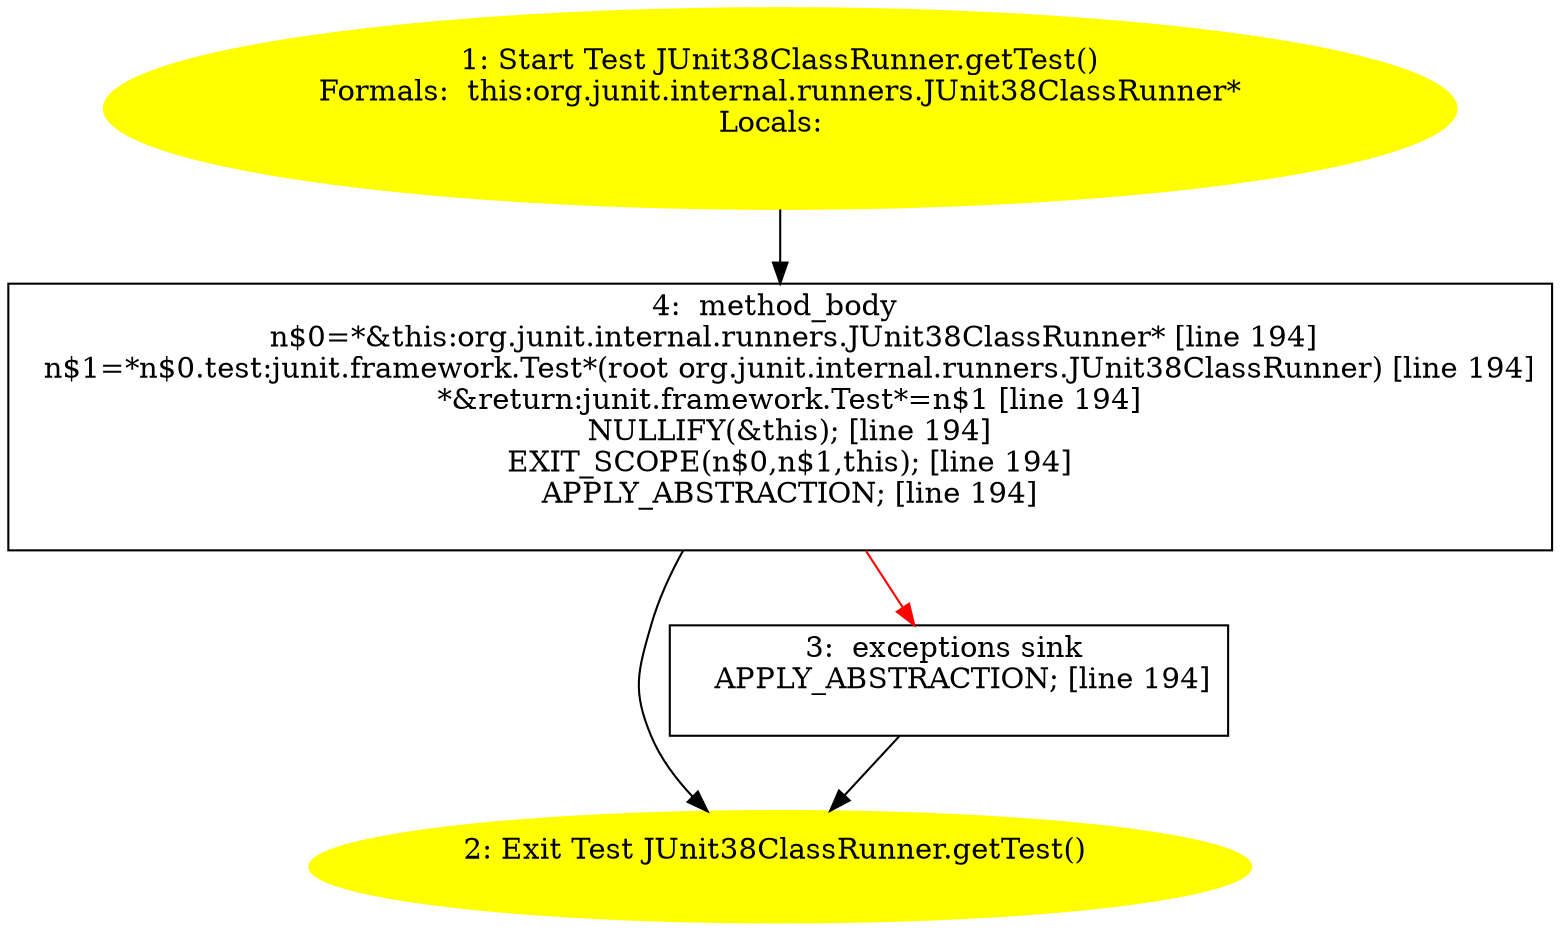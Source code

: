 /* @generated */
digraph cfg {
"org.junit.internal.runners.JUnit38ClassRunner.getTest():junit.framework.Test.8ab75c7dbcdd395ed955a83ee280c62f_1" [label="1: Start Test JUnit38ClassRunner.getTest()\nFormals:  this:org.junit.internal.runners.JUnit38ClassRunner*\nLocals:  \n  " color=yellow style=filled]
	

	 "org.junit.internal.runners.JUnit38ClassRunner.getTest():junit.framework.Test.8ab75c7dbcdd395ed955a83ee280c62f_1" -> "org.junit.internal.runners.JUnit38ClassRunner.getTest():junit.framework.Test.8ab75c7dbcdd395ed955a83ee280c62f_4" ;
"org.junit.internal.runners.JUnit38ClassRunner.getTest():junit.framework.Test.8ab75c7dbcdd395ed955a83ee280c62f_2" [label="2: Exit Test JUnit38ClassRunner.getTest() \n  " color=yellow style=filled]
	

"org.junit.internal.runners.JUnit38ClassRunner.getTest():junit.framework.Test.8ab75c7dbcdd395ed955a83ee280c62f_3" [label="3:  exceptions sink \n   APPLY_ABSTRACTION; [line 194]\n " shape="box"]
	

	 "org.junit.internal.runners.JUnit38ClassRunner.getTest():junit.framework.Test.8ab75c7dbcdd395ed955a83ee280c62f_3" -> "org.junit.internal.runners.JUnit38ClassRunner.getTest():junit.framework.Test.8ab75c7dbcdd395ed955a83ee280c62f_2" ;
"org.junit.internal.runners.JUnit38ClassRunner.getTest():junit.framework.Test.8ab75c7dbcdd395ed955a83ee280c62f_4" [label="4:  method_body \n   n$0=*&this:org.junit.internal.runners.JUnit38ClassRunner* [line 194]\n  n$1=*n$0.test:junit.framework.Test*(root org.junit.internal.runners.JUnit38ClassRunner) [line 194]\n  *&return:junit.framework.Test*=n$1 [line 194]\n  NULLIFY(&this); [line 194]\n  EXIT_SCOPE(n$0,n$1,this); [line 194]\n  APPLY_ABSTRACTION; [line 194]\n " shape="box"]
	

	 "org.junit.internal.runners.JUnit38ClassRunner.getTest():junit.framework.Test.8ab75c7dbcdd395ed955a83ee280c62f_4" -> "org.junit.internal.runners.JUnit38ClassRunner.getTest():junit.framework.Test.8ab75c7dbcdd395ed955a83ee280c62f_2" ;
	 "org.junit.internal.runners.JUnit38ClassRunner.getTest():junit.framework.Test.8ab75c7dbcdd395ed955a83ee280c62f_4" -> "org.junit.internal.runners.JUnit38ClassRunner.getTest():junit.framework.Test.8ab75c7dbcdd395ed955a83ee280c62f_3" [color="red" ];
}
